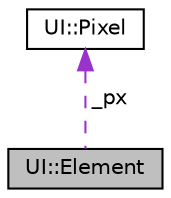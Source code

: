 digraph "UI::Element"
{
  edge [fontname="Helvetica",fontsize="10",labelfontname="Helvetica",labelfontsize="10"];
  node [fontname="Helvetica",fontsize="10",shape=record];
  Node5 [label="UI::Element",height=0.2,width=0.4,color="black", fillcolor="grey75", style="filled", fontcolor="black"];
  Node6 -> Node5 [dir="back",color="darkorchid3",fontsize="10",style="dashed",label=" _px" ];
  Node6 [label="UI::Pixel",height=0.2,width=0.4,color="black", fillcolor="white", style="filled",URL="$classUI_1_1Pixel.html",tooltip="Basic pixel object for storing information for later drawing. It stores information about color and w..."];
}
